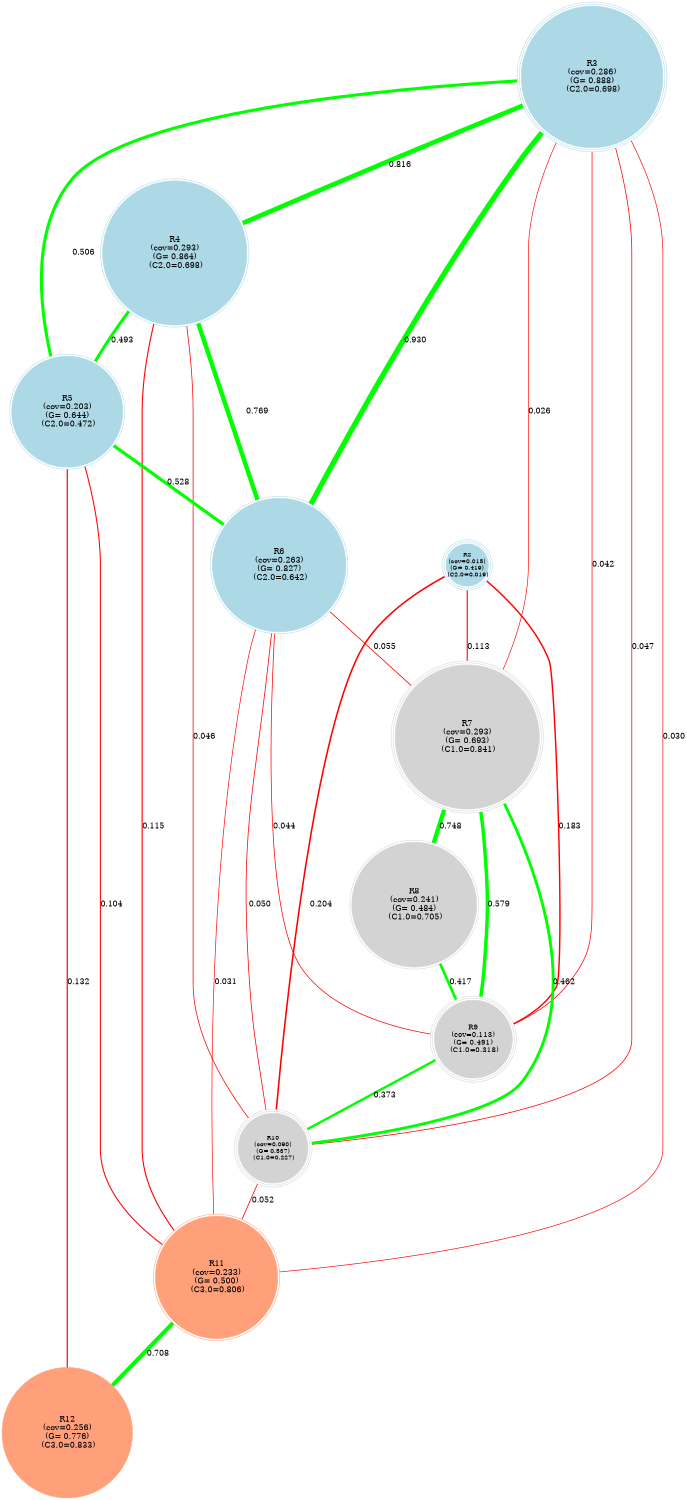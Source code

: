 graph "" {
	name=FINGRAM; ratio=auto; size="10,10"; overlap="scale"; nodesep=0.3; center=true; truecolor=true;

	Rule2 [shape=circle,height=1.150,width=1.150,fixedsize=true,peripheries=3,color="#add8e6",fillcolor="#add8e6",fontsize=11.800000190734863,fontcolor=black,style=filled,label="R2\n (cov=0.015) \n (G= 0.419) \n (C2.0=0.019)",tooltip="Rule2:  IF AlcalinityOfAsh is very high AND flavanoids is high AND Proline is high THEN Class is 2.0 (cov=0.015 ; G= 0.419 ; C2.0=0.019)"];
	Rule3 [shape=circle,height=3.857,width=3.857,fixedsize=true,peripheries=3,color="#add8e6",fillcolor="#add8e6",fontsize=15.399999618530273,fontcolor=black,style=filled,label="R3\n (cov=0.286) \n (G= 0.888) \n (C2.0=0.698)",tooltip="Rule3:  IF Alcohol is very low OR low AND flavanoids is average OR high AND Proline is very low OR low OR average THEN Class is 2.0 (cov=0.286 ; G= 0.888 ; C2.0=0.698)"];
	Rule4 [shape=circle,height=3.932,width=3.932,fixedsize=true,peripheries=2,color="#add8e6",fillcolor="#add8e6",fontsize=15.399999618530273,fontcolor=black,style=filled,label="R4\n (cov=0.293) \n (G= 0.864) \n (C2.0=0.698)",tooltip="Rule4:  IF flavanoids is average OR high OR very high AND Proline is very low OR low THEN Class is 2.0 (cov=0.293 ; G= 0.864 ; C2.0=0.698)"];
	Rule5 [shape=circle,height=3.030,width=3.030,fixedsize=true,peripheries=2,color="#add8e6",fillcolor="#add8e6",fontsize=15.399999618530273,fontcolor=black,style=filled,label="R5\n (cov=0.203) \n (G= 0.644) \n (C2.0=0.472)",tooltip="Rule5:  IF flavanoids is low AND ColorIntensity is very low OR low THEN Class is 2.0 (cov=0.203 ; G= 0.644 ; C2.0=0.472)"];
	Rule6 [shape=circle,height=3.632,width=3.632,fixedsize=true,peripheries=2,color="#add8e6",fillcolor="#add8e6",fontsize=15.399999618530273,fontcolor=black,style=filled,label="R6\n (cov=0.263) \n (G= 0.827) \n (C2.0=0.642)",tooltip="Rule6:  IF Alcohol is very low OR low AND flavanoids is average THEN Class is 2.0 (cov=0.263 ; G= 0.827 ; C2.0=0.642)"];
	Rule7 [shape=circle,height=3.932,width=3.932,fixedsize=true,peripheries=3,color="#d3d3d3",fillcolor="#d3d3d3",fontsize=15.399999618530273,fontcolor=black,style=filled,label="R7\n (cov=0.293) \n (G= 0.693) \n (C1.0=0.841)",tooltip="Rule7:  IF AlcalinityOfAsh is more or less (more or less (more or less (high))) AND flavanoids is high AND Proline is high THEN Class is 1.0 (cov=0.293 ; G= 0.693 ; C1.0=0.841)"];
	Rule8 [shape=circle,height=3.406,width=3.406,fixedsize=true,peripheries=2,color="#d3d3d3",fillcolor="#d3d3d3",fontsize=15.399999618530273,fontcolor=black,style=filled,label="R8\n (cov=0.241) \n (G= 0.484) \n (C1.0=0.705)",tooltip="Rule8:  IF flavanoids is high OR very high AND Proline is very high THEN Class is 1.0 (cov=0.241 ; G= 0.484 ; C1.0=0.705)"];
	Rule9 [shape=circle,height=2.128,width=2.128,fixedsize=true,peripheries=3,color="#d3d3d3",fillcolor="#d3d3d3",fontsize=13.600000381469727,fontcolor=black,style=filled,label="R9\n (cov=0.113) \n (G= 0.491) \n (C1.0=0.318)",tooltip="Rule9:  IF Alcohol is more or less (average OR high) AND flavanoids is average AND Proline is high THEN Class is 1.0 (cov=0.113 ; G= 0.491 ; C1.0=0.318)"];
	Rule10 [shape=circle,height=1.902,width=1.902,fixedsize=true,peripheries=3,color="#d3d3d3",fillcolor="#d3d3d3",fontsize=11.800000190734863,fontcolor=black,style=filled,label="R10\n (cov=0.090) \n (G= 0.537) \n (C1.0=0.227)",tooltip="Rule10:  IF Alcohol is more or less (average OR high) AND flavanoids is average OR high OR very high AND Proline is average THEN Class is 1.0 (cov=0.090 ; G= 0.537 ; C1.0=0.227)"];
	Rule11 [shape=circle,height=3.331,width=3.331,fixedsize=true,peripheries=2,color="#ffa07a",fillcolor="#ffa07a",fontsize=15.399999618530273,fontcolor=black,style=filled,label="R11\n (cov=0.233) \n (G= 0.500) \n (C3.0=0.806)",tooltip="Rule11:  IF flavanoids is low AND ColorIntensity is average OR high OR very high THEN Class is 3.0 (cov=0.233 ; G= 0.500 ; C3.0=0.806)"];
	Rule12 [shape=circle,height=3.556,width=3.556,fixedsize=true,peripheries=1,color="#ffa07a",fillcolor="#ffa07a",fontsize=15.399999618530273,fontcolor=black,style=filled,label="R12\n (cov=0.256) \n (G= 0.776) \n (C3.0=0.833)",tooltip="Rule12:  IF flavanoids is very low THEN Class is 3.0 (cov=0.256 ; G= 0.776 ; C3.0=0.833)"];
	  
	Rule2 -- Rule7 [penwidth=2.132,weight=88.677,color=red,fontsize=15,labelfontcolor=red,label="0.113",tooltip="R2 -- R7 (0.113)",title="R2 -- R7 (0.113)"];  
	Rule2 -- Rule9 [penwidth=2.826,weight=81.743,color=red,fontsize=15,labelfontcolor=red,label="0.183",tooltip="R2 -- R9 (0.183)",title="R2 -- R9 (0.183)"];  
	Rule2 -- Rule10 [penwidth=3.041,weight=79.588,color=red,fontsize=15,labelfontcolor=red,label="0.204",tooltip="R2 -- R10 (0.204)",title="R2 -- R10 (0.204)"];  
	Rule3 -- Rule4 [penwidth=9.161,weight=18.393,color=green,fontsize=15,labelfontcolor=green,label="0.816",tooltip="R3 -- R4 (0.816)",title="R3 -- R4 (0.816)"];  
	Rule3 -- Rule5 [penwidth=6.062,weight=49.378,color=green,fontsize=15,labelfontcolor=green,label="0.506",tooltip="R3 -- R5 (0.506)",title="R3 -- R5 (0.506)"];  
	Rule3 -- Rule6 [penwidth=10.304,weight=6.959,color=green,fontsize=15,labelfontcolor=green,label="0.930",tooltip="R3 -- R6 (0.930)",title="R3 -- R6 (0.930)"];  
	Rule3 -- Rule7 [penwidth=1.263,weight=97.368,color=red,fontsize=15,labelfontcolor=red,label="0.026",tooltip="R3 -- R7 (0.026)",title="R3 -- R7 (0.026)"];  
	Rule3 -- Rule9 [penwidth=1.424,weight=95.755,color=red,fontsize=15,labelfontcolor=red,label="0.042",tooltip="R3 -- R9 (0.042)",title="R3 -- R9 (0.042)"];  
	Rule3 -- Rule10 [penwidth=1.475,weight=95.254,color=red,fontsize=15,labelfontcolor=red,label="0.047",tooltip="R3 -- R10 (0.047)",title="R3 -- R10 (0.047)"];  
	Rule3 -- Rule11 [penwidth=1.295,weight=97.047,color=red,fontsize=15,labelfontcolor=red,label="0.030",tooltip="R3 -- R11 (0.030)",title="R3 -- R11 (0.030)"];  
	Rule4 -- Rule5 [penwidth=5.931,weight=50.693,color=green,fontsize=15,labelfontcolor=green,label="0.493",tooltip="R4 -- R5 (0.493)",title="R4 -- R5 (0.493)"];  
	Rule4 -- Rule6 [penwidth=8.689,weight=23.107,color=green,fontsize=15,labelfontcolor=green,label="0.769",tooltip="R4 -- R6 (0.769)",title="R4 -- R6 (0.769)"];  
	Rule4 -- Rule10 [penwidth=1.462,weight=95.377,color=red,fontsize=15,labelfontcolor=red,label="0.046",tooltip="R4 -- R10 (0.046)",title="R4 -- R10 (0.046)"];  
	Rule4 -- Rule11 [penwidth=2.150,weight=88.496,color=red,fontsize=15,labelfontcolor=red,label="0.115",tooltip="R4 -- R11 (0.115)",title="R4 -- R11 (0.115)"];  
	Rule5 -- Rule6 [penwidth=6.281,weight=47.192,color=green,fontsize=15,labelfontcolor=green,label="0.528",tooltip="R5 -- R6 (0.528)",title="R5 -- R6 (0.528)"];  
	Rule5 -- Rule11 [penwidth=2.037,weight=89.630,color=red,fontsize=15,labelfontcolor=red,label="0.104",tooltip="R5 -- R11 (0.104)",title="R5 -- R11 (0.104)"];  
	Rule5 -- Rule12 [penwidth=2.320,weight=86.798,color=red,fontsize=15,labelfontcolor=red,label="0.132",tooltip="R5 -- R12 (0.132)",title="R5 -- R12 (0.132)"];  
	Rule6 -- Rule7 [penwidth=1.549,weight=94.508,color=red,fontsize=15,labelfontcolor=red,label="0.055",tooltip="R6 -- R7 (0.055)",title="R6 -- R7 (0.055)"];  
	Rule6 -- Rule9 [penwidth=1.443,weight=95.572,color=red,fontsize=15,labelfontcolor=red,label="0.044",tooltip="R6 -- R9 (0.044)",title="R6 -- R9 (0.044)"];  
	Rule6 -- Rule10 [penwidth=1.495,weight=95.049,color=red,fontsize=15,labelfontcolor=red,label="0.050",tooltip="R6 -- R10 (0.050)",title="R6 -- R10 (0.050)"];  
	Rule6 -- Rule11 [penwidth=1.308,weight=96.920,color=red,fontsize=15,labelfontcolor=red,label="0.031",tooltip="R6 -- R11 (0.031)",title="R6 -- R11 (0.031)"];  
	Rule7 -- Rule8 [penwidth=8.478,weight=25.224,color=green,fontsize=15,labelfontcolor=green,label="0.748",tooltip="R7 -- R8 (0.748)",title="R7 -- R8 (0.748)"];  
	Rule7 -- Rule9 [penwidth=6.788,weight=42.117,color=green,fontsize=15,labelfontcolor=green,label="0.579",tooltip="R7 -- R9 (0.579)",title="R7 -- R9 (0.579)"];  
	Rule7 -- Rule10 [penwidth=5.623,weight=53.775,color=green,fontsize=15,labelfontcolor=green,label="0.462",tooltip="R7 -- R10 (0.462)",title="R7 -- R10 (0.462)"];  
	Rule8 -- Rule9 [penwidth=5.174,weight=58.263,color=green,fontsize=15,labelfontcolor=green,label="0.417",tooltip="R8 -- R9 (0.417)",title="R8 -- R9 (0.417)"];  
	Rule9 -- Rule10 [penwidth=4.727,weight=62.732,color=green,fontsize=15,labelfontcolor=green,label="0.373",tooltip="R9 -- R10 (0.373)",title="R9 -- R10 (0.373)"];  
	Rule10 -- Rule11 [penwidth=1.518,weight=94.815,color=red,fontsize=15,labelfontcolor=red,label="0.052",tooltip="R10 -- R11 (0.052)",title="R10 -- R11 (0.052)"];  
	Rule11 -- Rule12 [penwidth=8.084,weight=29.155,color=green,fontsize=15,labelfontcolor=green,label="0.708",tooltip="R11 -- R12 (0.708)",title="R11 -- R12 (0.708)"];}